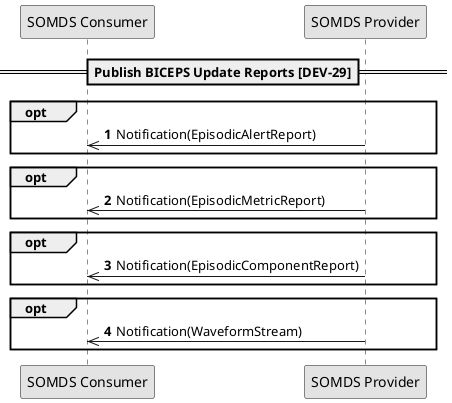 @startuml

skinparam monochrome true
autonumber

!global $str_somds_consumer = "SOMDS Consumer"
!global $str_somds_provider = "SOMDS Provider"

participant "$str_somds_consumer" as consumer
participant "$str_somds_provider" as provider

==Publish BICEPS Update Reports [DEV-29]==
opt
consumer <<- provider: Notification(EpisodicAlertReport)
end
opt
consumer <<- provider: Notification(EpisodicMetricReport)
end
opt
consumer <<- provider: Notification(EpisodicComponentReport)
end
opt
consumer <<- provider: Notification(WaveformStream)
end
@enduml